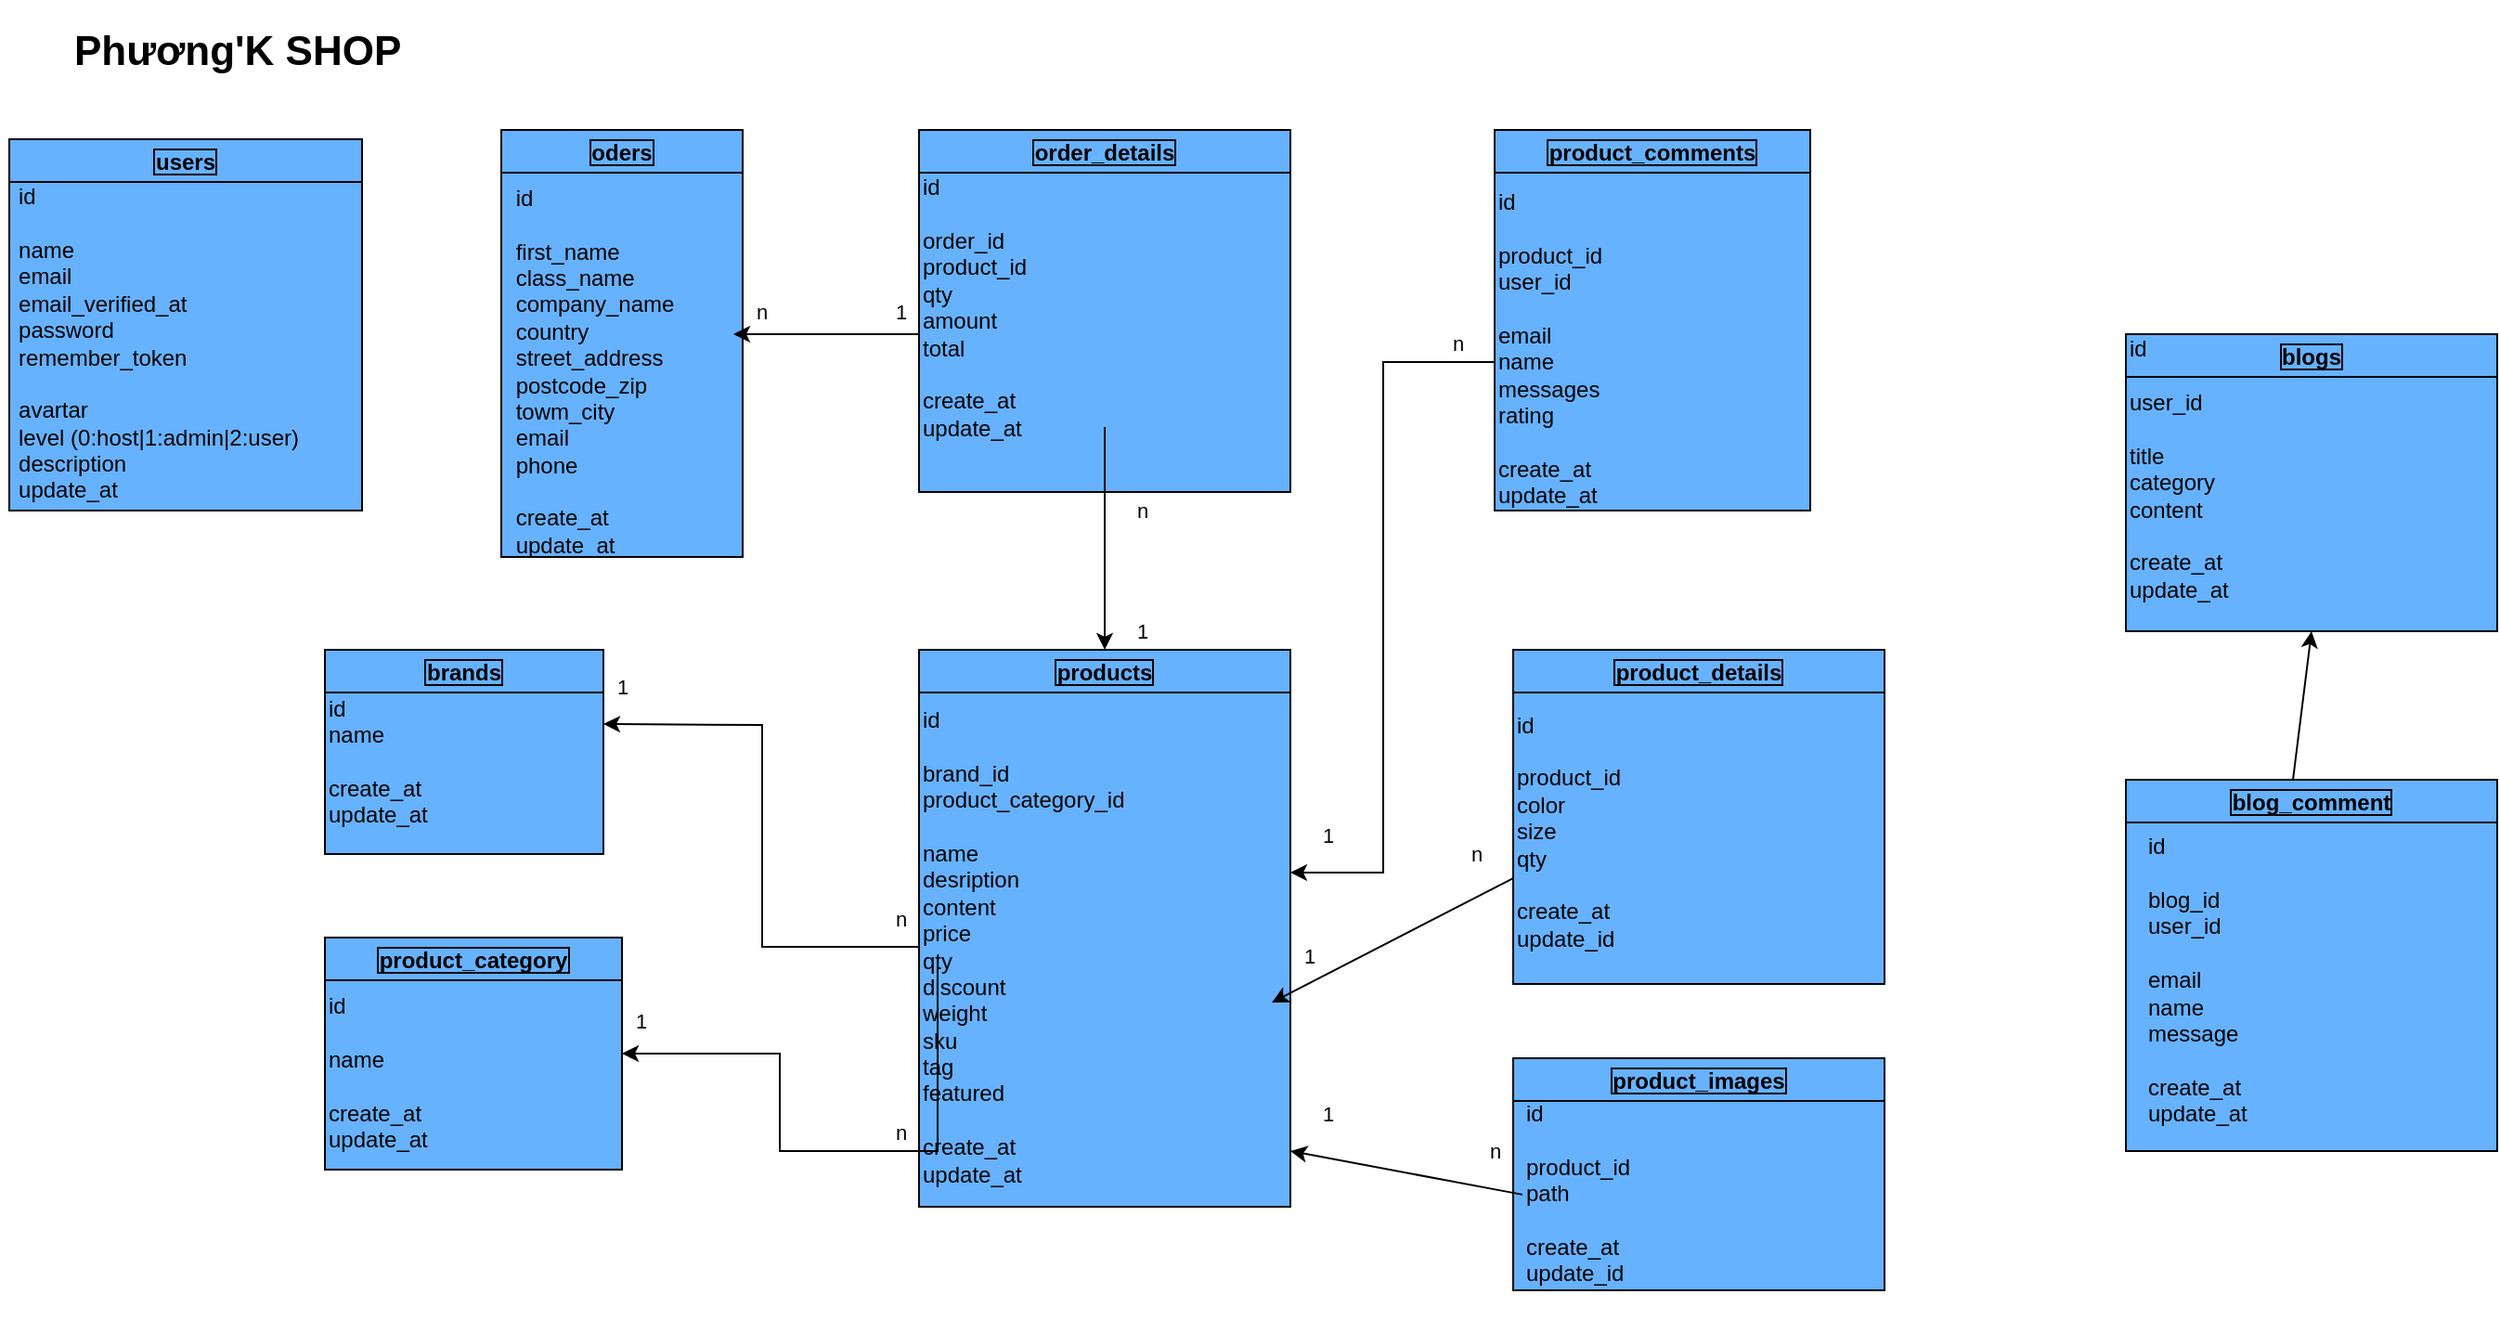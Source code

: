 <mxfile version="18.1.2" type="github">
  <diagram id="T4dnWcBQCs_vMEKI9DX1" name="Page-1">
    <mxGraphModel dx="2462" dy="1801" grid="1" gridSize="10" guides="1" tooltips="1" connect="1" arrows="1" fold="1" page="1" pageScale="1" pageWidth="850" pageHeight="1100" math="0" shadow="0">
      <root>
        <mxCell id="0" />
        <mxCell id="1" parent="0" />
        <mxCell id="f3Y6MoSRswVl3ZdiLO-H-28" value="users" style="swimlane;rounded=0;shadow=0;glass=0;labelBackgroundColor=#66B2FF;labelBorderColor=default;sketch=0;fillColor=#66B2FF;gradientColor=#66B2FF;swimlaneFillColor=#66B2FF;" parent="1" vertex="1">
          <mxGeometry x="-10" y="-35" width="190" height="200" as="geometry" />
        </mxCell>
        <mxCell id="f3Y6MoSRswVl3ZdiLO-H-29" value="&lt;div style=&quot;text-align: left;&quot;&gt;&lt;span style=&quot;background-color: initial;&quot;&gt;id&lt;/span&gt;&lt;/div&gt;&lt;div style=&quot;text-align: left;&quot;&gt;&lt;br&gt;&lt;/div&gt;&lt;div style=&quot;text-align: left;&quot;&gt;&lt;span style=&quot;background-color: initial;&quot;&gt;name&lt;/span&gt;&lt;/div&gt;&lt;div style=&quot;text-align: left;&quot;&gt;&lt;span style=&quot;background-color: initial;&quot;&gt;email&lt;/span&gt;&lt;/div&gt;&lt;div style=&quot;text-align: left;&quot;&gt;&lt;span style=&quot;background-color: initial;&quot;&gt;email_verified_at&lt;/span&gt;&lt;/div&gt;&lt;div style=&quot;text-align: left;&quot;&gt;&lt;span style=&quot;background-color: initial;&quot;&gt;password&lt;/span&gt;&lt;/div&gt;&lt;div style=&quot;text-align: left;&quot;&gt;&lt;span style=&quot;background-color: initial;&quot;&gt;remember_token&lt;/span&gt;&lt;/div&gt;&lt;div style=&quot;text-align: left;&quot;&gt;&lt;span style=&quot;background-color: initial;&quot;&gt;&lt;br&gt;&lt;/span&gt;&lt;/div&gt;&lt;div style=&quot;text-align: left;&quot;&gt;&lt;span style=&quot;background-color: initial;&quot;&gt;avartar&lt;/span&gt;&lt;/div&gt;&lt;div style=&quot;text-align: left;&quot;&gt;&lt;span style=&quot;background-color: initial;&quot;&gt;level (0:host|1:admin|2:user)&lt;/span&gt;&lt;/div&gt;&lt;div style=&quot;text-align: left;&quot;&gt;&lt;span style=&quot;background-color: initial;&quot;&gt;description&lt;/span&gt;&lt;/div&gt;&lt;div style=&quot;text-align: left;&quot;&gt;&lt;span style=&quot;background-color: initial;&quot;&gt;update_at&lt;/span&gt;&lt;/div&gt;" style="text;html=1;align=center;verticalAlign=middle;resizable=0;points=[];autosize=1;strokeColor=none;fillColor=none;" parent="f3Y6MoSRswVl3ZdiLO-H-28" vertex="1">
          <mxGeometry x="-5" y="25" width="170" height="170" as="geometry" />
        </mxCell>
        <mxCell id="f3Y6MoSRswVl3ZdiLO-H-31" value="oders" style="swimlane;rounded=0;shadow=0;glass=0;labelBackgroundColor=#66B2FF;labelBorderColor=default;sketch=0;fillColor=#66B2FF;gradientColor=#66B2FF;swimlaneFillColor=#66B2FF;" parent="1" vertex="1">
          <mxGeometry x="255" y="-40" width="130" height="230" as="geometry" />
        </mxCell>
        <mxCell id="f3Y6MoSRswVl3ZdiLO-H-32" value="&lt;div style=&quot;text-align: left;&quot;&gt;&lt;span style=&quot;background-color: initial;&quot;&gt;id&lt;/span&gt;&lt;/div&gt;&lt;div style=&quot;text-align: left;&quot;&gt;&lt;br&gt;&lt;/div&gt;&lt;div style=&quot;text-align: left;&quot;&gt;&lt;span style=&quot;background-color: initial;&quot;&gt;first_name&lt;/span&gt;&lt;/div&gt;&lt;div style=&quot;text-align: left;&quot;&gt;class_name&lt;span style=&quot;background-color: initial;&quot;&gt;&lt;br&gt;&lt;/span&gt;&lt;/div&gt;&lt;div style=&quot;text-align: left;&quot;&gt;company_name&lt;/div&gt;&lt;div style=&quot;text-align: left;&quot;&gt;country&lt;/div&gt;&lt;div style=&quot;text-align: left;&quot;&gt;street_address&lt;/div&gt;&lt;div style=&quot;text-align: left;&quot;&gt;postcode_zip&lt;/div&gt;&lt;div style=&quot;text-align: left;&quot;&gt;towm_city&lt;/div&gt;&lt;div style=&quot;text-align: left;&quot;&gt;email&lt;/div&gt;&lt;div style=&quot;text-align: left;&quot;&gt;phone&lt;/div&gt;&lt;div style=&quot;text-align: left;&quot;&gt;&lt;br&gt;&lt;/div&gt;&lt;div style=&quot;text-align: left;&quot;&gt;create_at&lt;/div&gt;&lt;div style=&quot;text-align: left;&quot;&gt;update_at&lt;/div&gt;" style="text;html=1;align=center;verticalAlign=middle;resizable=0;points=[];autosize=1;strokeColor=none;fillColor=none;" parent="f3Y6MoSRswVl3ZdiLO-H-31" vertex="1">
          <mxGeometry y="30" width="100" height="200" as="geometry" />
        </mxCell>
        <mxCell id="f3Y6MoSRswVl3ZdiLO-H-33" value="brands" style="swimlane;rounded=0;shadow=0;glass=0;labelBackgroundColor=#66B2FF;labelBorderColor=default;sketch=0;fillColor=#66B2FF;gradientColor=#66B2FF;swimlaneFillColor=#66B2FF;" parent="1" vertex="1">
          <mxGeometry x="160" y="240" width="150" height="110" as="geometry" />
        </mxCell>
        <mxCell id="f3Y6MoSRswVl3ZdiLO-H-34" value="&lt;div style=&quot;&quot;&gt;id&lt;/div&gt;&lt;div style=&quot;&quot;&gt;name&lt;/div&gt;&lt;div style=&quot;&quot;&gt;&lt;br&gt;&lt;/div&gt;&lt;div style=&quot;&quot;&gt;create_at&lt;/div&gt;&lt;div style=&quot;&quot;&gt;update_at&lt;/div&gt;" style="text;html=1;align=left;verticalAlign=middle;resizable=0;points=[];autosize=1;strokeColor=none;fillColor=none;" parent="f3Y6MoSRswVl3ZdiLO-H-33" vertex="1">
          <mxGeometry y="20" width="70" height="80" as="geometry" />
        </mxCell>
        <mxCell id="f3Y6MoSRswVl3ZdiLO-H-35" value="order_details" style="swimlane;rounded=0;shadow=0;glass=0;labelBackgroundColor=#66B2FF;labelBorderColor=default;sketch=0;fillColor=#66B2FF;gradientColor=#66B2FF;swimlaneFillColor=#66B2FF;" parent="1" vertex="1">
          <mxGeometry x="480" y="-40" width="200" height="195" as="geometry" />
        </mxCell>
        <mxCell id="f3Y6MoSRswVl3ZdiLO-H-36" value="&lt;div style=&quot;&quot;&gt;id&lt;/div&gt;&lt;div style=&quot;&quot;&gt;&lt;br&gt;&lt;/div&gt;&lt;div style=&quot;&quot;&gt;order_id&lt;/div&gt;&lt;div style=&quot;&quot;&gt;product_id&lt;/div&gt;&lt;div style=&quot;&quot;&gt;qty&lt;/div&gt;&lt;div style=&quot;&quot;&gt;amount&lt;/div&gt;&lt;div style=&quot;&quot;&gt;total&lt;/div&gt;&lt;div style=&quot;&quot;&gt;&lt;br&gt;&lt;/div&gt;&lt;div style=&quot;&quot;&gt;create_at&lt;/div&gt;&lt;div style=&quot;&quot;&gt;update_at&lt;/div&gt;&lt;div style=&quot;&quot;&gt;&lt;br&gt;&lt;/div&gt;&lt;div style=&quot;&quot;&gt;&lt;br&gt;&lt;/div&gt;" style="text;html=1;align=left;verticalAlign=middle;resizable=0;points=[];autosize=1;strokeColor=none;fillColor=none;" parent="f3Y6MoSRswVl3ZdiLO-H-35" vertex="1">
          <mxGeometry y="25" width="70" height="170" as="geometry" />
        </mxCell>
        <mxCell id="f6x3T9-N5qJxFnbA3yFt-5" value="1" style="text;html=1;align=center;verticalAlign=middle;resizable=0;points=[];autosize=1;strokeColor=none;fillColor=none;fontSize=11;" vertex="1" parent="f3Y6MoSRswVl3ZdiLO-H-35">
          <mxGeometry x="-20" y="87.5" width="20" height="20" as="geometry" />
        </mxCell>
        <mxCell id="f3Y6MoSRswVl3ZdiLO-H-37" value="products" style="swimlane;rounded=0;shadow=0;glass=0;labelBackgroundColor=#66B2FF;labelBorderColor=default;sketch=0;fillColor=#66B2FF;gradientColor=#66B2FF;swimlaneFillColor=#66B2FF;startSize=23;" parent="1" vertex="1">
          <mxGeometry x="480" y="240" width="200" height="300" as="geometry" />
        </mxCell>
        <mxCell id="f3Y6MoSRswVl3ZdiLO-H-38" value="id&lt;br&gt;&lt;br&gt;brand_id&lt;br&gt;product_category_id&lt;br&gt;&lt;br&gt;name&lt;br&gt;desription&lt;br&gt;content&lt;br&gt;price&lt;br&gt;qty&lt;br&gt;discount&lt;br&gt;weight&lt;br&gt;sku&lt;br&gt;tag&lt;br&gt;featured&lt;br&gt;&lt;br&gt;create_at&lt;br&gt;update_at" style="text;html=1;align=left;verticalAlign=middle;resizable=0;points=[];autosize=1;strokeColor=none;fillColor=none;" parent="f3Y6MoSRswVl3ZdiLO-H-37" vertex="1">
          <mxGeometry y="30" width="120" height="260" as="geometry" />
        </mxCell>
        <mxCell id="f3Y6MoSRswVl3ZdiLO-H-41" value="product_comments" style="swimlane;rounded=0;shadow=0;glass=0;labelBackgroundColor=#66B2FF;labelBorderColor=default;sketch=0;fillColor=#66B2FF;gradientColor=#66B2FF;swimlaneFillColor=#66B2FF;" parent="1" vertex="1">
          <mxGeometry x="790" y="-40" width="170" height="205" as="geometry" />
        </mxCell>
        <mxCell id="f3Y6MoSRswVl3ZdiLO-H-42" value="&lt;div style=&quot;&quot;&gt;id&lt;/div&gt;&lt;div style=&quot;&quot;&gt;&lt;br&gt;&lt;/div&gt;&lt;div style=&quot;&quot;&gt;product_id&lt;/div&gt;&lt;div style=&quot;&quot;&gt;user_id&lt;/div&gt;&lt;div style=&quot;&quot;&gt;&lt;br&gt;&lt;/div&gt;&lt;div style=&quot;&quot;&gt;email&lt;/div&gt;&lt;div style=&quot;&quot;&gt;name&lt;/div&gt;&lt;div style=&quot;&quot;&gt;messages&lt;/div&gt;&lt;div style=&quot;&quot;&gt;rating&lt;/div&gt;&lt;div style=&quot;&quot;&gt;&lt;br&gt;&lt;/div&gt;&lt;div style=&quot;&quot;&gt;create_at&lt;/div&gt;&lt;div style=&quot;&quot;&gt;update_at&lt;/div&gt;&lt;div style=&quot;&quot;&gt;&lt;br&gt;&lt;/div&gt;" style="text;html=1;align=left;verticalAlign=middle;resizable=0;points=[];autosize=1;strokeColor=none;fillColor=none;" parent="f3Y6MoSRswVl3ZdiLO-H-41" vertex="1">
          <mxGeometry y="30" width="70" height="190" as="geometry" />
        </mxCell>
        <mxCell id="f3Y6MoSRswVl3ZdiLO-H-46" value="product_images" style="swimlane;rounded=0;shadow=0;glass=0;labelBackgroundColor=#66B2FF;labelBorderColor=default;sketch=0;fillColor=#66B2FF;gradientColor=#66B2FF;swimlaneFillColor=#66B2FF;" parent="1" vertex="1">
          <mxGeometry x="800" y="460" width="200" height="125" as="geometry" />
        </mxCell>
        <mxCell id="f3Y6MoSRswVl3ZdiLO-H-47" value="&lt;div style=&quot;&quot;&gt;id&lt;/div&gt;&lt;div style=&quot;&quot;&gt;&lt;br&gt;&lt;/div&gt;&lt;div style=&quot;&quot;&gt;product_id&lt;/div&gt;&lt;div style=&quot;&quot;&gt;path&lt;/div&gt;&lt;div style=&quot;&quot;&gt;&lt;br&gt;&lt;/div&gt;&lt;div style=&quot;&quot;&gt;create_at&lt;/div&gt;&lt;div style=&quot;&quot;&gt;update_id&lt;/div&gt;&lt;div style=&quot;&quot;&gt;&lt;br&gt;&lt;/div&gt;" style="text;html=1;align=left;verticalAlign=middle;resizable=0;points=[];autosize=1;strokeColor=none;fillColor=none;" parent="f3Y6MoSRswVl3ZdiLO-H-46" vertex="1">
          <mxGeometry x="5" y="20" width="70" height="120" as="geometry" />
        </mxCell>
        <mxCell id="f3Y6MoSRswVl3ZdiLO-H-48" value="product_category" style="swimlane;rounded=0;shadow=0;glass=0;labelBackgroundColor=#66B2FF;labelBorderColor=default;sketch=0;fillColor=#66B2FF;gradientColor=#66B2FF;swimlaneFillColor=#66B2FF;" parent="1" vertex="1">
          <mxGeometry x="160" y="395" width="160" height="125" as="geometry" />
        </mxCell>
        <mxCell id="f3Y6MoSRswVl3ZdiLO-H-49" value="&lt;div style=&quot;&quot;&gt;id&lt;/div&gt;&lt;div style=&quot;&quot;&gt;&lt;br&gt;&lt;/div&gt;&lt;div style=&quot;&quot;&gt;name&lt;/div&gt;&lt;div style=&quot;&quot;&gt;&lt;br&gt;&lt;/div&gt;&lt;div style=&quot;&quot;&gt;create_at&lt;/div&gt;&lt;div style=&quot;&quot;&gt;update_at&lt;/div&gt;&lt;div style=&quot;&quot;&gt;&lt;br&gt;&lt;/div&gt;" style="text;html=1;align=left;verticalAlign=middle;resizable=0;points=[];autosize=1;strokeColor=none;fillColor=none;" parent="f3Y6MoSRswVl3ZdiLO-H-48" vertex="1">
          <mxGeometry y="30" width="70" height="100" as="geometry" />
        </mxCell>
        <mxCell id="f3Y6MoSRswVl3ZdiLO-H-50" value="blogs" style="swimlane;rounded=0;shadow=0;glass=0;labelBackgroundColor=#66B2FF;labelBorderColor=default;sketch=0;fillColor=#66B2FF;gradientColor=#66B2FF;swimlaneFillColor=#66B2FF;startSize=23;" parent="1" vertex="1">
          <mxGeometry x="1130" y="70" width="200" height="160" as="geometry" />
        </mxCell>
        <mxCell id="f3Y6MoSRswVl3ZdiLO-H-51" value="&lt;div style=&quot;&quot;&gt;id&lt;/div&gt;&lt;div style=&quot;&quot;&gt;&lt;br&gt;&lt;/div&gt;&lt;div style=&quot;&quot;&gt;user_id&lt;/div&gt;&lt;div style=&quot;&quot;&gt;&lt;br&gt;&lt;/div&gt;&lt;div style=&quot;&quot;&gt;title&lt;/div&gt;&lt;div style=&quot;&quot;&gt;category&lt;/div&gt;&lt;div style=&quot;&quot;&gt;content&lt;/div&gt;&lt;div style=&quot;&quot;&gt;&lt;br&gt;&lt;/div&gt;&lt;div style=&quot;&quot;&gt;create_at&lt;/div&gt;&lt;div style=&quot;&quot;&gt;update_at&lt;/div&gt;&lt;div style=&quot;&quot;&gt;&lt;br&gt;&lt;/div&gt;" style="text;html=1;align=left;verticalAlign=middle;resizable=0;points=[];autosize=1;strokeColor=none;fillColor=none;" parent="f3Y6MoSRswVl3ZdiLO-H-50" vertex="1">
          <mxGeometry width="70" height="160" as="geometry" />
        </mxCell>
        <mxCell id="f3Y6MoSRswVl3ZdiLO-H-52" value="blog_comment" style="swimlane;rounded=0;shadow=0;glass=0;labelBackgroundColor=#66B2FF;labelBorderColor=default;sketch=0;fillColor=#66B2FF;gradientColor=#66B2FF;swimlaneFillColor=#66B2FF;startSize=23;" parent="1" vertex="1">
          <mxGeometry x="1130" y="310" width="200" height="200" as="geometry" />
        </mxCell>
        <mxCell id="f3Y6MoSRswVl3ZdiLO-H-53" value="&lt;div style=&quot;&quot;&gt;id&lt;/div&gt;&lt;div style=&quot;&quot;&gt;&lt;br&gt;&lt;/div&gt;&lt;div style=&quot;&quot;&gt;blog_id&lt;/div&gt;&lt;div style=&quot;&quot;&gt;user_id&lt;/div&gt;&lt;div style=&quot;&quot;&gt;&lt;br&gt;&lt;/div&gt;&lt;div style=&quot;&quot;&gt;email&lt;/div&gt;&lt;div style=&quot;&quot;&gt;name&lt;/div&gt;&lt;div style=&quot;&quot;&gt;message&lt;/div&gt;&lt;div style=&quot;&quot;&gt;&lt;br&gt;&lt;/div&gt;&lt;div style=&quot;&quot;&gt;create_at&lt;/div&gt;&lt;div style=&quot;&quot;&gt;update_at&lt;/div&gt;&lt;div style=&quot;&quot;&gt;&lt;br&gt;&lt;/div&gt;" style="text;html=1;align=left;verticalAlign=middle;resizable=0;points=[];autosize=1;strokeColor=none;fillColor=none;" parent="f3Y6MoSRswVl3ZdiLO-H-52" vertex="1">
          <mxGeometry x="10" y="30" width="70" height="170" as="geometry" />
        </mxCell>
        <mxCell id="f6x3T9-N5qJxFnbA3yFt-2" value="product_details" style="swimlane;rounded=0;shadow=0;glass=0;labelBackgroundColor=#66B2FF;labelBorderColor=default;sketch=0;fillColor=#66B2FF;gradientColor=#66B2FF;swimlaneFillColor=#66B2FF;" vertex="1" parent="1">
          <mxGeometry x="800" y="240" width="200" height="180" as="geometry" />
        </mxCell>
        <mxCell id="f6x3T9-N5qJxFnbA3yFt-3" value="&lt;div style=&quot;&quot;&gt;id&lt;/div&gt;&lt;div style=&quot;&quot;&gt;&lt;br&gt;&lt;/div&gt;&lt;div style=&quot;&quot;&gt;product_id&lt;/div&gt;&lt;div style=&quot;&quot;&gt;color&lt;/div&gt;&lt;div style=&quot;&quot;&gt;size&lt;/div&gt;&lt;div style=&quot;&quot;&gt;qty&lt;/div&gt;&lt;div style=&quot;&quot;&gt;&lt;br&gt;&lt;/div&gt;&lt;div style=&quot;&quot;&gt;create_at&lt;/div&gt;&lt;div style=&quot;&quot;&gt;update_id&lt;/div&gt;&lt;div style=&quot;&quot;&gt;&lt;br&gt;&lt;/div&gt;" style="text;html=1;align=left;verticalAlign=middle;resizable=0;points=[];autosize=1;strokeColor=none;fillColor=none;" vertex="1" parent="f6x3T9-N5qJxFnbA3yFt-2">
          <mxGeometry y="30" width="70" height="150" as="geometry" />
        </mxCell>
        <mxCell id="f6x3T9-N5qJxFnbA3yFt-4" value="" style="endArrow=classic;html=1;rounded=0;fontSize=11;" edge="1" parent="1" source="f3Y6MoSRswVl3ZdiLO-H-36">
          <mxGeometry width="50" height="50" relative="1" as="geometry">
            <mxPoint x="620" y="320" as="sourcePoint" />
            <mxPoint x="380" y="70" as="targetPoint" />
          </mxGeometry>
        </mxCell>
        <mxCell id="f6x3T9-N5qJxFnbA3yFt-6" value="n" style="text;html=1;align=center;verticalAlign=middle;resizable=0;points=[];autosize=1;strokeColor=none;fillColor=none;fontSize=11;" vertex="1" parent="1">
          <mxGeometry x="385" y="47.5" width="20" height="20" as="geometry" />
        </mxCell>
        <mxCell id="f6x3T9-N5qJxFnbA3yFt-9" value="" style="endArrow=classic;html=1;rounded=0;fontSize=11;entryX=0.5;entryY=0;entryDx=0;entryDy=0;" edge="1" parent="1" target="f3Y6MoSRswVl3ZdiLO-H-37">
          <mxGeometry width="50" height="50" relative="1" as="geometry">
            <mxPoint x="580" y="120" as="sourcePoint" />
            <mxPoint x="670" y="270" as="targetPoint" />
          </mxGeometry>
        </mxCell>
        <mxCell id="f6x3T9-N5qJxFnbA3yFt-10" value="1" style="text;html=1;align=center;verticalAlign=middle;resizable=0;points=[];autosize=1;strokeColor=none;fillColor=none;fontSize=11;" vertex="1" parent="1">
          <mxGeometry x="590" y="220" width="20" height="20" as="geometry" />
        </mxCell>
        <mxCell id="f6x3T9-N5qJxFnbA3yFt-11" value="n" style="text;html=1;align=center;verticalAlign=middle;resizable=0;points=[];autosize=1;strokeColor=none;fillColor=none;fontSize=11;" vertex="1" parent="1">
          <mxGeometry x="590" y="155" width="20" height="20" as="geometry" />
        </mxCell>
        <mxCell id="f6x3T9-N5qJxFnbA3yFt-12" value="" style="endArrow=classic;html=1;rounded=0;fontSize=11;edgeStyle=orthogonalEdgeStyle;" edge="1" parent="1" source="f3Y6MoSRswVl3ZdiLO-H-38">
          <mxGeometry width="50" height="50" relative="1" as="geometry">
            <mxPoint x="620" y="320" as="sourcePoint" />
            <mxPoint x="310" y="280" as="targetPoint" />
          </mxGeometry>
        </mxCell>
        <mxCell id="f6x3T9-N5qJxFnbA3yFt-13" value="1" style="text;html=1;align=center;verticalAlign=middle;resizable=0;points=[];autosize=1;strokeColor=none;fillColor=none;fontSize=11;" vertex="1" parent="1">
          <mxGeometry x="310" y="250" width="20" height="20" as="geometry" />
        </mxCell>
        <mxCell id="f6x3T9-N5qJxFnbA3yFt-14" value="n" style="text;html=1;align=center;verticalAlign=middle;resizable=0;points=[];autosize=1;strokeColor=none;fillColor=none;fontSize=11;" vertex="1" parent="1">
          <mxGeometry x="460" y="375" width="20" height="20" as="geometry" />
        </mxCell>
        <mxCell id="f6x3T9-N5qJxFnbA3yFt-15" value="" style="endArrow=classic;html=1;rounded=0;fontSize=11;edgeStyle=orthogonalEdgeStyle;entryX=1;entryY=0.5;entryDx=0;entryDy=0;" edge="1" parent="1" target="f3Y6MoSRswVl3ZdiLO-H-48">
          <mxGeometry width="50" height="50" relative="1" as="geometry">
            <mxPoint x="490" y="410" as="sourcePoint" />
            <mxPoint x="320" y="290" as="targetPoint" />
            <Array as="points">
              <mxPoint x="490" y="510" />
              <mxPoint x="405" y="510" />
              <mxPoint x="405" y="458" />
            </Array>
          </mxGeometry>
        </mxCell>
        <mxCell id="f6x3T9-N5qJxFnbA3yFt-16" value="n" style="text;html=1;align=center;verticalAlign=middle;resizable=0;points=[];autosize=1;strokeColor=none;fillColor=none;fontSize=11;" vertex="1" parent="1">
          <mxGeometry x="460" y="490" width="20" height="20" as="geometry" />
        </mxCell>
        <mxCell id="f6x3T9-N5qJxFnbA3yFt-17" value="1" style="text;html=1;align=center;verticalAlign=middle;resizable=0;points=[];autosize=1;strokeColor=none;fillColor=none;fontSize=11;" vertex="1" parent="1">
          <mxGeometry x="320" y="430" width="20" height="20" as="geometry" />
        </mxCell>
        <mxCell id="f6x3T9-N5qJxFnbA3yFt-18" value="" style="endArrow=classic;html=1;rounded=0;fontSize=11;edgeStyle=orthogonalEdgeStyle;" edge="1" parent="1" source="f3Y6MoSRswVl3ZdiLO-H-42">
          <mxGeometry width="50" height="50" relative="1" as="geometry">
            <mxPoint x="780" y="30" as="sourcePoint" />
            <mxPoint x="680" y="360" as="targetPoint" />
            <Array as="points">
              <mxPoint x="730" y="85" />
              <mxPoint x="730" y="360" />
            </Array>
          </mxGeometry>
        </mxCell>
        <mxCell id="f6x3T9-N5qJxFnbA3yFt-19" value="" style="endArrow=classic;html=1;rounded=0;fontSize=11;" edge="1" parent="1" source="f6x3T9-N5qJxFnbA3yFt-3">
          <mxGeometry width="50" height="50" relative="1" as="geometry">
            <mxPoint x="620" y="320" as="sourcePoint" />
            <mxPoint x="670" y="430" as="targetPoint" />
          </mxGeometry>
        </mxCell>
        <mxCell id="f6x3T9-N5qJxFnbA3yFt-20" value="" style="endArrow=classic;html=1;rounded=0;fontSize=11;" edge="1" parent="1" source="f3Y6MoSRswVl3ZdiLO-H-47">
          <mxGeometry width="50" height="50" relative="1" as="geometry">
            <mxPoint x="620" y="320" as="sourcePoint" />
            <mxPoint x="680" y="510" as="targetPoint" />
          </mxGeometry>
        </mxCell>
        <mxCell id="f6x3T9-N5qJxFnbA3yFt-21" value="n" style="text;html=1;align=center;verticalAlign=middle;resizable=0;points=[];autosize=1;strokeColor=none;fillColor=none;fontSize=11;" vertex="1" parent="1">
          <mxGeometry x="780" y="500" width="20" height="20" as="geometry" />
        </mxCell>
        <mxCell id="f6x3T9-N5qJxFnbA3yFt-22" value="n" style="text;html=1;align=center;verticalAlign=middle;resizable=0;points=[];autosize=1;strokeColor=none;fillColor=none;fontSize=11;" vertex="1" parent="1">
          <mxGeometry x="770" y="340" width="20" height="20" as="geometry" />
        </mxCell>
        <mxCell id="f6x3T9-N5qJxFnbA3yFt-23" value="n" style="text;html=1;align=center;verticalAlign=middle;resizable=0;points=[];autosize=1;strokeColor=none;fillColor=none;fontSize=11;" vertex="1" parent="1">
          <mxGeometry x="760" y="65" width="20" height="20" as="geometry" />
        </mxCell>
        <mxCell id="f6x3T9-N5qJxFnbA3yFt-24" value="1" style="text;html=1;align=center;verticalAlign=middle;resizable=0;points=[];autosize=1;strokeColor=none;fillColor=none;fontSize=11;" vertex="1" parent="1">
          <mxGeometry x="690" y="480" width="20" height="20" as="geometry" />
        </mxCell>
        <mxCell id="f6x3T9-N5qJxFnbA3yFt-25" value="1" style="text;html=1;align=center;verticalAlign=middle;resizable=0;points=[];autosize=1;strokeColor=none;fillColor=none;fontSize=11;" vertex="1" parent="1">
          <mxGeometry x="680" y="395" width="20" height="20" as="geometry" />
        </mxCell>
        <mxCell id="f6x3T9-N5qJxFnbA3yFt-26" value="1" style="text;html=1;align=center;verticalAlign=middle;resizable=0;points=[];autosize=1;strokeColor=none;fillColor=none;fontSize=11;" vertex="1" parent="1">
          <mxGeometry x="690" y="330" width="20" height="20" as="geometry" />
        </mxCell>
        <mxCell id="f6x3T9-N5qJxFnbA3yFt-27" value="" style="endArrow=classic;html=1;rounded=0;fontSize=11;entryX=0.5;entryY=1;entryDx=0;entryDy=0;" edge="1" parent="1" target="f3Y6MoSRswVl3ZdiLO-H-50">
          <mxGeometry width="50" height="50" relative="1" as="geometry">
            <mxPoint x="1220" y="310" as="sourcePoint" />
            <mxPoint x="1270" y="260" as="targetPoint" />
          </mxGeometry>
        </mxCell>
        <mxCell id="f6x3T9-N5qJxFnbA3yFt-28" value="&lt;h1&gt;Phương&#39;K SHOP&lt;/h1&gt;&lt;p&gt;&lt;br&gt;&lt;/p&gt;" style="text;html=1;strokeColor=none;fillColor=none;spacing=5;spacingTop=-20;whiteSpace=wrap;overflow=hidden;rounded=0;fontSize=11;" vertex="1" parent="1">
          <mxGeometry x="20" y="-100" width="190" height="30" as="geometry" />
        </mxCell>
      </root>
    </mxGraphModel>
  </diagram>
</mxfile>
